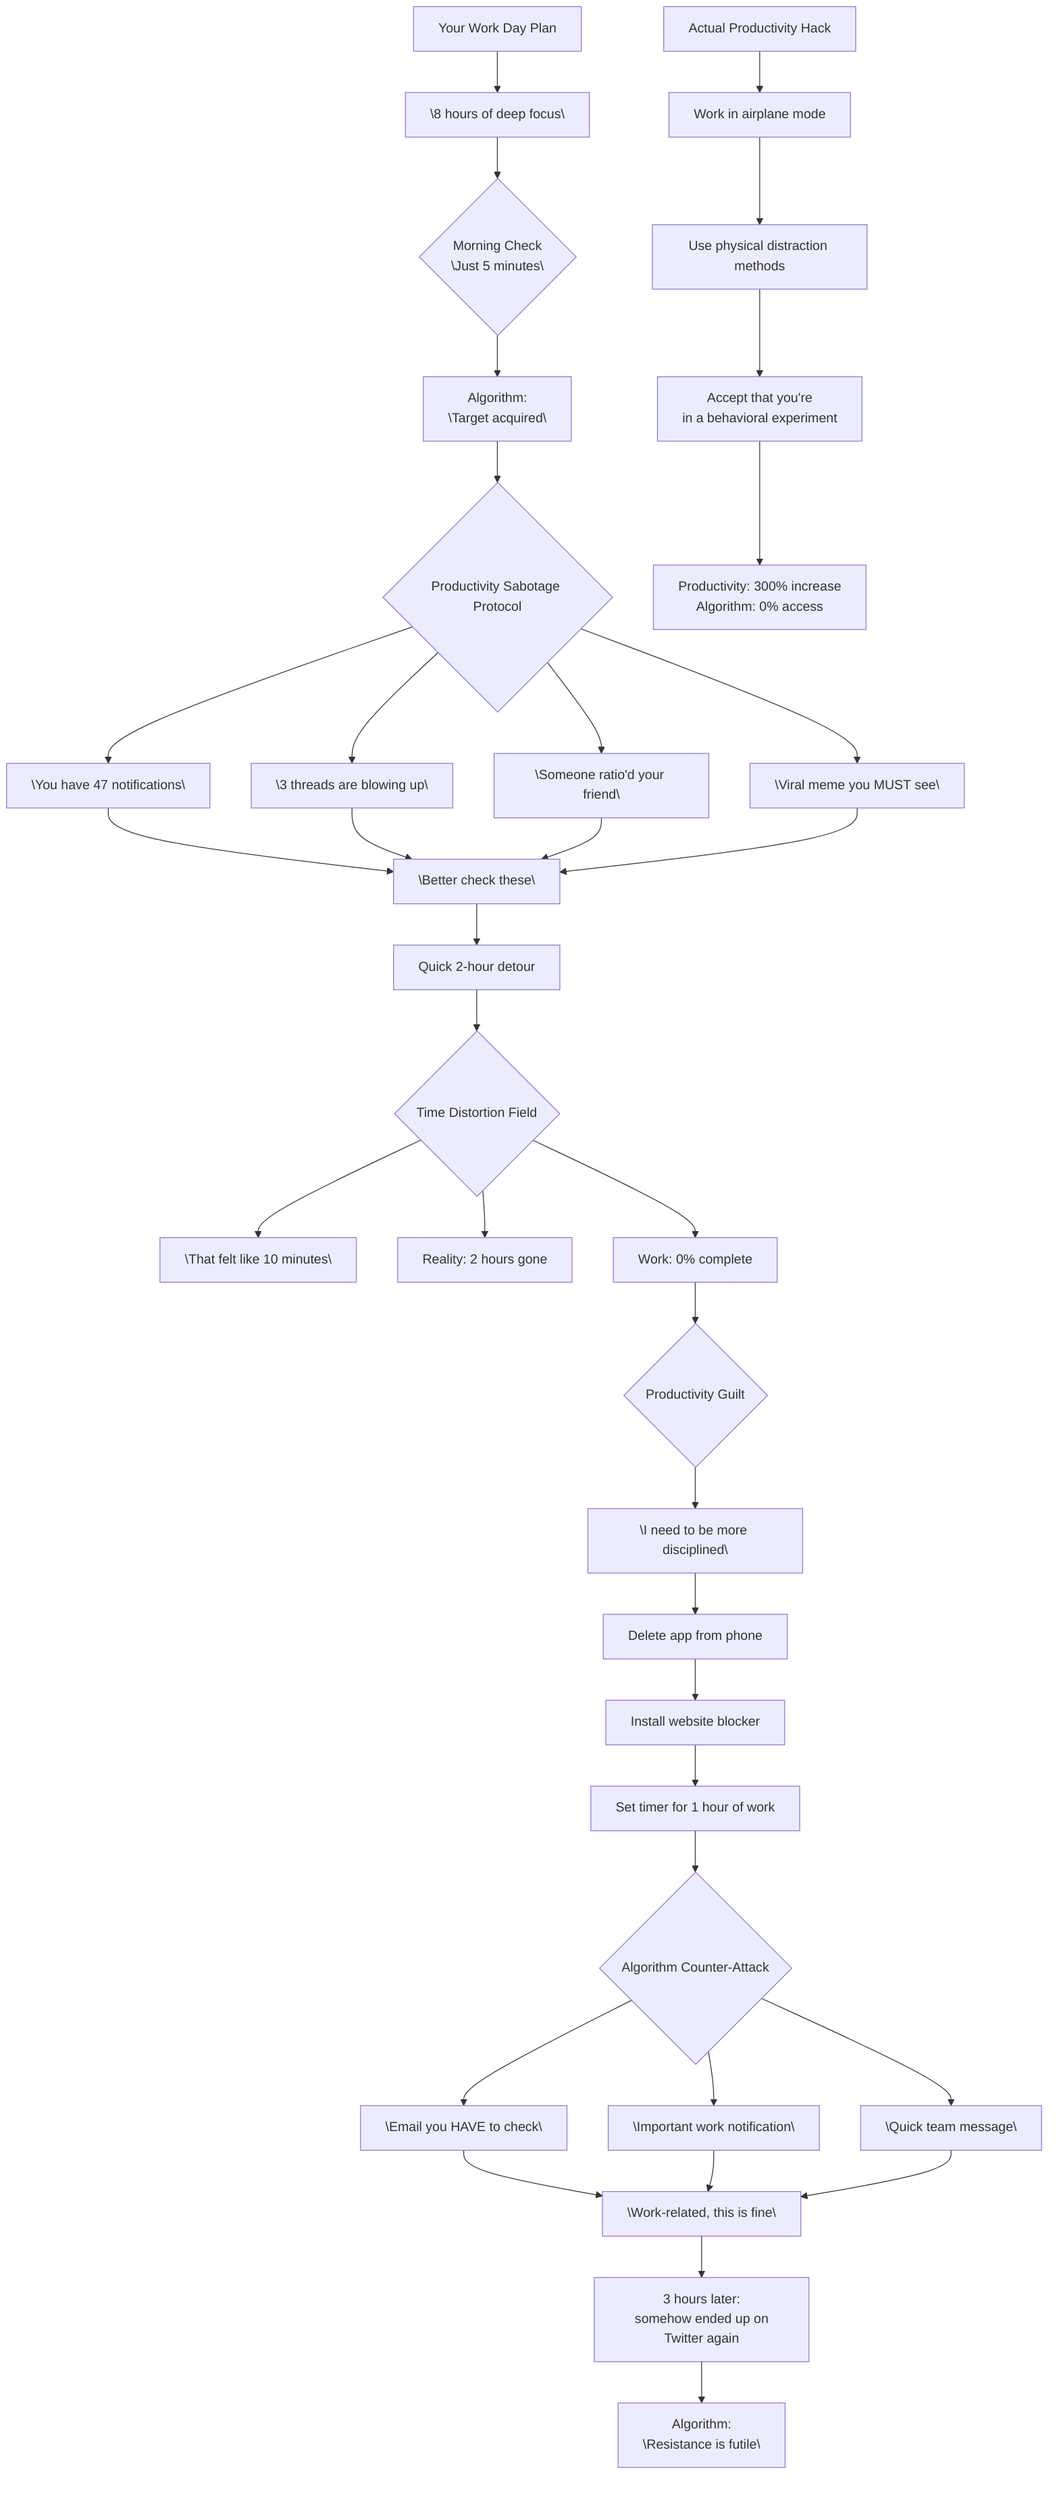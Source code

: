graph TD
    A["Your Work Day Plan"] --> B["\"8 hours of deep focus\""]
    B --> C{"Morning Check<br/>\"Just 5 minutes\""}
    C --> D["Algorithm:<br/>\"Target acquired\""]

    D --> E{"Productivity Sabotage Protocol"}
    E --> F["\"You have 47 notifications\""]
    E --> G["\"3 threads are blowing up\""]
    E --> H["\"Someone ratio'd your friend\""]
    E --> I["\"Viral meme you MUST see\""]

    F --> J["\"Better check these\""]
    G --> J
    H --> J
    I --> J

    J --> K["Quick 2-hour detour"]
    K --> L{"Time Distortion Field"}
    L --> M["\"That felt like 10 minutes\""]
    L --> N["Reality: 2 hours gone"]
    L --> O["Work: 0% complete"]

    O --> P{"Productivity Guilt"}
    P --> Q["\"I need to be more disciplined\""]
    Q --> R["Delete app from phone"]
    R --> S["Install website blocker"]
    S --> T["Set timer for 1 hour of work"]

    T --> U{"Algorithm Counter-Attack"}
    U --> V["\"Email you HAVE to check\""]
    U --> W["\"Important work notification\""]
    U --> X["\"Quick team message\""]

    V --> Y["\"Work-related, this is fine\""]
    W --> Y
    X --> Y

    Y --> Z["3 hours later:<br/> somehow ended up on Twitter again"]
    Z --> AA["Algorithm:<br/>\"Resistance is futile\""]

    AB["Actual Productivity Hack"] --> AC["Work in airplane mode"]
    AC --> AD["Use physical distraction methods"]
    AD --> AE["Accept that you're<br/>in a behavioral experiment"]
    AE --> AF["Productivity: 300% increase<br/>Algorithm: 0% access"]